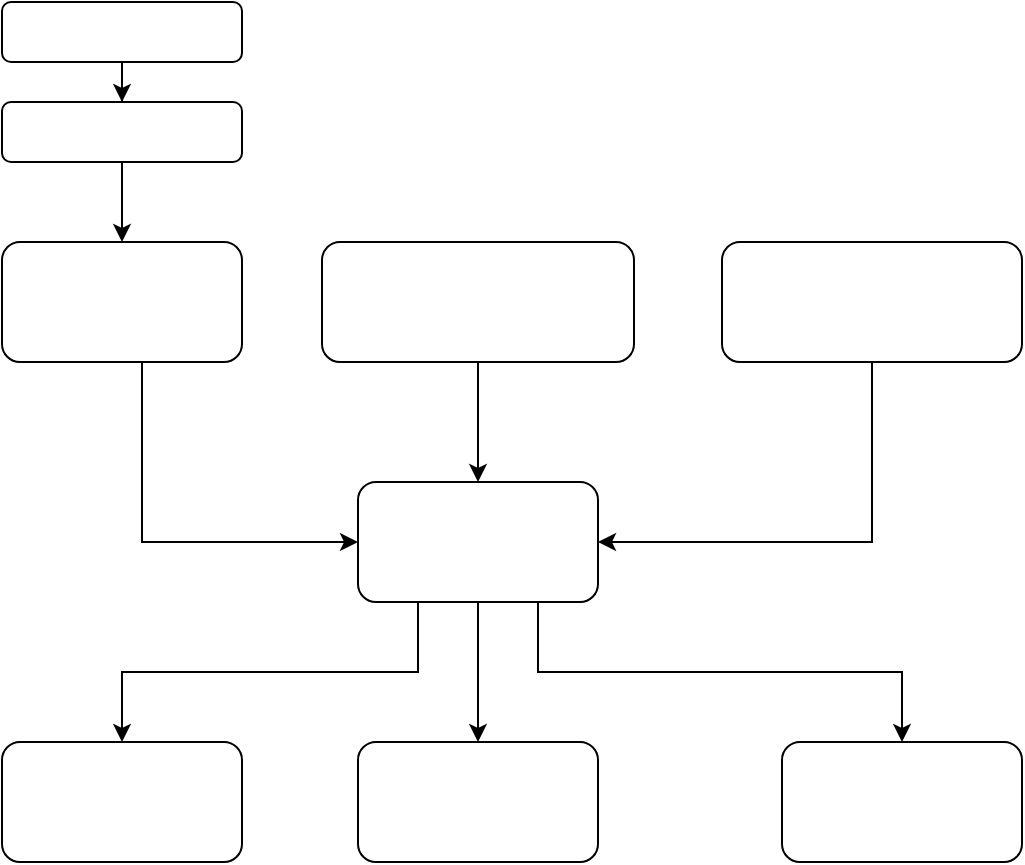 <mxfile pages="2">
    <diagram id="_HtJy-G6iNJAi-OeAapV" name="Page-2">
        <mxGraphModel dx="667" dy="576" grid="1" gridSize="10" guides="1" tooltips="1" connect="1" arrows="1" fold="1" page="1" pageScale="1" pageWidth="827" pageHeight="1169" background="none" math="0" shadow="0">
            <root>
                <mxCell id="0"/>
                <mxCell id="1" parent="0"/>
                <mxCell id="OOsmRb1oex8a8pf53-Fx-7" style="edgeStyle=orthogonalEdgeStyle;rounded=0;orthogonalLoop=1;jettySize=auto;html=1;fontColor=#FFFFFF;labelBackgroundColor=none;" parent="1" source="OOsmRb1oex8a8pf53-Fx-2" target="OOsmRb1oex8a8pf53-Fx-5" edge="1">
                    <mxGeometry relative="1" as="geometry">
                        <Array as="points">
                            <mxPoint x="200" y="330"/>
                        </Array>
                    </mxGeometry>
                </mxCell>
                <mxCell id="OOsmRb1oex8a8pf53-Fx-2" value="&lt;div style=&quot;font-family: Menlo, Monaco, &amp;quot;Courier New&amp;quot;, monospace; line-height: 18px;&quot;&gt;&lt;font&gt;syd_note_name&lt;/font&gt;&lt;/div&gt;" style="rounded=1;whiteSpace=wrap;html=1;strokeColor=default;fillColor=default;labelBackgroundColor=none;fontColor=#FFFFFF;" parent="1" vertex="1">
                    <mxGeometry x="130" y="180" width="120" height="60" as="geometry"/>
                </mxCell>
                <mxCell id="OOsmRb1oex8a8pf53-Fx-8" style="edgeStyle=orthogonalEdgeStyle;rounded=0;orthogonalLoop=1;jettySize=auto;html=1;fontColor=#FFFFFF;labelBackgroundColor=none;" parent="1" source="OOsmRb1oex8a8pf53-Fx-3" target="OOsmRb1oex8a8pf53-Fx-5" edge="1">
                    <mxGeometry relative="1" as="geometry"/>
                </mxCell>
                <mxCell id="OOsmRb1oex8a8pf53-Fx-3" value="syd_dynamic_wizard" style="rounded=1;whiteSpace=wrap;labelBackgroundColor=none;strokeColor=default;fontColor=#FFFFFF;fillColor=default;" parent="1" vertex="1">
                    <mxGeometry x="290" y="180" width="156" height="60" as="geometry"/>
                </mxCell>
                <mxCell id="OOsmRb1oex8a8pf53-Fx-9" style="edgeStyle=orthogonalEdgeStyle;rounded=0;orthogonalLoop=1;jettySize=auto;html=1;entryX=1;entryY=0.5;entryDx=0;entryDy=0;fontColor=#FFFFFF;exitX=0.5;exitY=1;exitDx=0;exitDy=0;labelBackgroundColor=none;" parent="1" source="OOsmRb1oex8a8pf53-Fx-4" target="OOsmRb1oex8a8pf53-Fx-5" edge="1">
                    <mxGeometry relative="1" as="geometry"/>
                </mxCell>
                <mxCell id="OOsmRb1oex8a8pf53-Fx-4" value="syd_history_back" style="rounded=1;whiteSpace=wrap;labelBackgroundColor=none;strokeColor=default;fontColor=#FFFFFF;fillColor=default;" parent="1" vertex="1">
                    <mxGeometry x="490" y="180" width="150" height="60" as="geometry"/>
                </mxCell>
                <mxCell id="OOsmRb1oex8a8pf53-Fx-10" style="edgeStyle=orthogonalEdgeStyle;rounded=0;orthogonalLoop=1;jettySize=auto;html=1;exitX=0.25;exitY=1;exitDx=0;exitDy=0;fontColor=#FFFFFF;labelBackgroundColor=none;" parent="1" source="OOsmRb1oex8a8pf53-Fx-5" target="OOsmRb1oex8a8pf53-Fx-6" edge="1">
                    <mxGeometry relative="1" as="geometry"/>
                </mxCell>
                <mxCell id="OOsmRb1oex8a8pf53-Fx-12" style="edgeStyle=orthogonalEdgeStyle;rounded=0;orthogonalLoop=1;jettySize=auto;html=1;exitX=0.5;exitY=1;exitDx=0;exitDy=0;fontColor=#FFFFFF;labelBackgroundColor=none;" parent="1" source="OOsmRb1oex8a8pf53-Fx-5" target="OOsmRb1oex8a8pf53-Fx-11" edge="1">
                    <mxGeometry relative="1" as="geometry"/>
                </mxCell>
                <mxCell id="OOsmRb1oex8a8pf53-Fx-18" style="edgeStyle=orthogonalEdgeStyle;rounded=0;orthogonalLoop=1;jettySize=auto;html=1;exitX=0.75;exitY=1;exitDx=0;exitDy=0;entryX=0.5;entryY=0;entryDx=0;entryDy=0;fontColor=#FFFFFF;labelBackgroundColor=none;" parent="1" source="OOsmRb1oex8a8pf53-Fx-5" target="OOsmRb1oex8a8pf53-Fx-17" edge="1">
                    <mxGeometry relative="1" as="geometry"/>
                </mxCell>
                <mxCell id="OOsmRb1oex8a8pf53-Fx-5" value="syd_bpm" style="rounded=1;whiteSpace=wrap;html=1;labelBackgroundColor=none;strokeColor=default;fontColor=#FFFFFF;fillColor=default;" parent="1" vertex="1">
                    <mxGeometry x="308" y="300" width="120" height="60" as="geometry"/>
                </mxCell>
                <mxCell id="OOsmRb1oex8a8pf53-Fx-6" value="syd_bpm_activity" style="rounded=1;whiteSpace=wrap;html=1;labelBackgroundColor=none;strokeColor=default;fontColor=#FFFFFF;fillColor=default;" parent="1" vertex="1">
                    <mxGeometry x="130" y="430" width="120" height="60" as="geometry"/>
                </mxCell>
                <mxCell id="OOsmRb1oex8a8pf53-Fx-11" value="syd_bpmnjs" style="rounded=1;whiteSpace=wrap;html=1;labelBackgroundColor=none;strokeColor=default;fontColor=#FFFFFF;fillColor=default;" parent="1" vertex="1">
                    <mxGeometry x="308" y="430" width="120" height="60" as="geometry"/>
                </mxCell>
                <mxCell id="OOsmRb1oex8a8pf53-Fx-15" style="edgeStyle=orthogonalEdgeStyle;rounded=0;orthogonalLoop=1;jettySize=auto;html=1;fontColor=#FFFFFF;labelBackgroundColor=none;" parent="1" source="OOsmRb1oex8a8pf53-Fx-13" target="OOsmRb1oex8a8pf53-Fx-14" edge="1">
                    <mxGeometry relative="1" as="geometry"/>
                </mxCell>
                <mxCell id="OOsmRb1oex8a8pf53-Fx-13" value="note" style="rounded=1;whiteSpace=wrap;html=1;labelBackgroundColor=none;strokeColor=default;fontColor=#FFFFFF;fillColor=default;" parent="1" vertex="1">
                    <mxGeometry x="130" y="60" width="120" height="30" as="geometry"/>
                </mxCell>
                <mxCell id="OOsmRb1oex8a8pf53-Fx-16" style="edgeStyle=orthogonalEdgeStyle;rounded=0;orthogonalLoop=1;jettySize=auto;html=1;entryX=0.5;entryY=0;entryDx=0;entryDy=0;fontColor=#FFFFFF;labelBackgroundColor=none;" parent="1" source="OOsmRb1oex8a8pf53-Fx-14" target="OOsmRb1oex8a8pf53-Fx-2" edge="1">
                    <mxGeometry relative="1" as="geometry"/>
                </mxCell>
                <mxCell id="OOsmRb1oex8a8pf53-Fx-14" value="syd_note" style="rounded=1;whiteSpace=wrap;html=1;labelBackgroundColor=none;strokeColor=default;fontColor=#FFFFFF;fillColor=default;" parent="1" vertex="1">
                    <mxGeometry x="130" y="110" width="120" height="30" as="geometry"/>
                </mxCell>
                <mxCell id="OOsmRb1oex8a8pf53-Fx-17" value="syd_process_maker" style="rounded=1;whiteSpace=wrap;html=1;labelBackgroundColor=none;strokeColor=default;fontColor=#FFFFFF;fillColor=default;" parent="1" vertex="1">
                    <mxGeometry x="520" y="430" width="120" height="60" as="geometry"/>
                </mxCell>
            </root>
        </mxGraphModel>
    </diagram>
</mxfile>